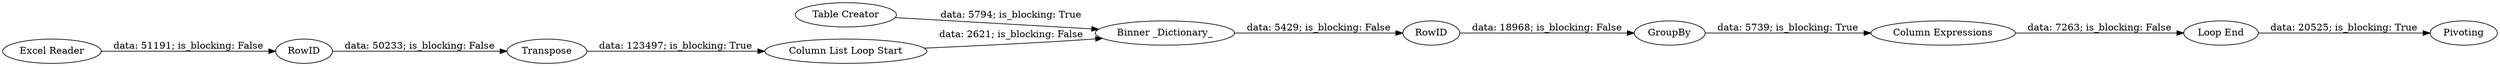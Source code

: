 digraph {
	"-8042089513156232779_7" [label="Table Creator"]
	"-8042089513156232779_12" [label=Pivoting]
	"-8042089513156232779_1" [label="Excel Reader"]
	"-8042089513156232779_6" [label="Binner _Dictionary_"]
	"-8042089513156232779_11" [label="Column Expressions"]
	"-8042089513156232779_2" [label=Transpose]
	"-8042089513156232779_4" [label="Column List Loop Start"]
	"-8042089513156232779_9" [label=RowID]
	"-8042089513156232779_8" [label=GroupBy]
	"-8042089513156232779_10" [label="Loop End"]
	"-8042089513156232779_3" [label=RowID]
	"-8042089513156232779_10" -> "-8042089513156232779_12" [label="data: 20525; is_blocking: True"]
	"-8042089513156232779_4" -> "-8042089513156232779_6" [label="data: 2621; is_blocking: False"]
	"-8042089513156232779_9" -> "-8042089513156232779_8" [label="data: 18968; is_blocking: False"]
	"-8042089513156232779_6" -> "-8042089513156232779_9" [label="data: 5429; is_blocking: False"]
	"-8042089513156232779_1" -> "-8042089513156232779_3" [label="data: 51191; is_blocking: False"]
	"-8042089513156232779_8" -> "-8042089513156232779_11" [label="data: 5739; is_blocking: True"]
	"-8042089513156232779_7" -> "-8042089513156232779_6" [label="data: 5794; is_blocking: True"]
	"-8042089513156232779_11" -> "-8042089513156232779_10" [label="data: 7263; is_blocking: False"]
	"-8042089513156232779_2" -> "-8042089513156232779_4" [label="data: 123497; is_blocking: True"]
	"-8042089513156232779_3" -> "-8042089513156232779_2" [label="data: 50233; is_blocking: False"]
	rankdir=LR
}

